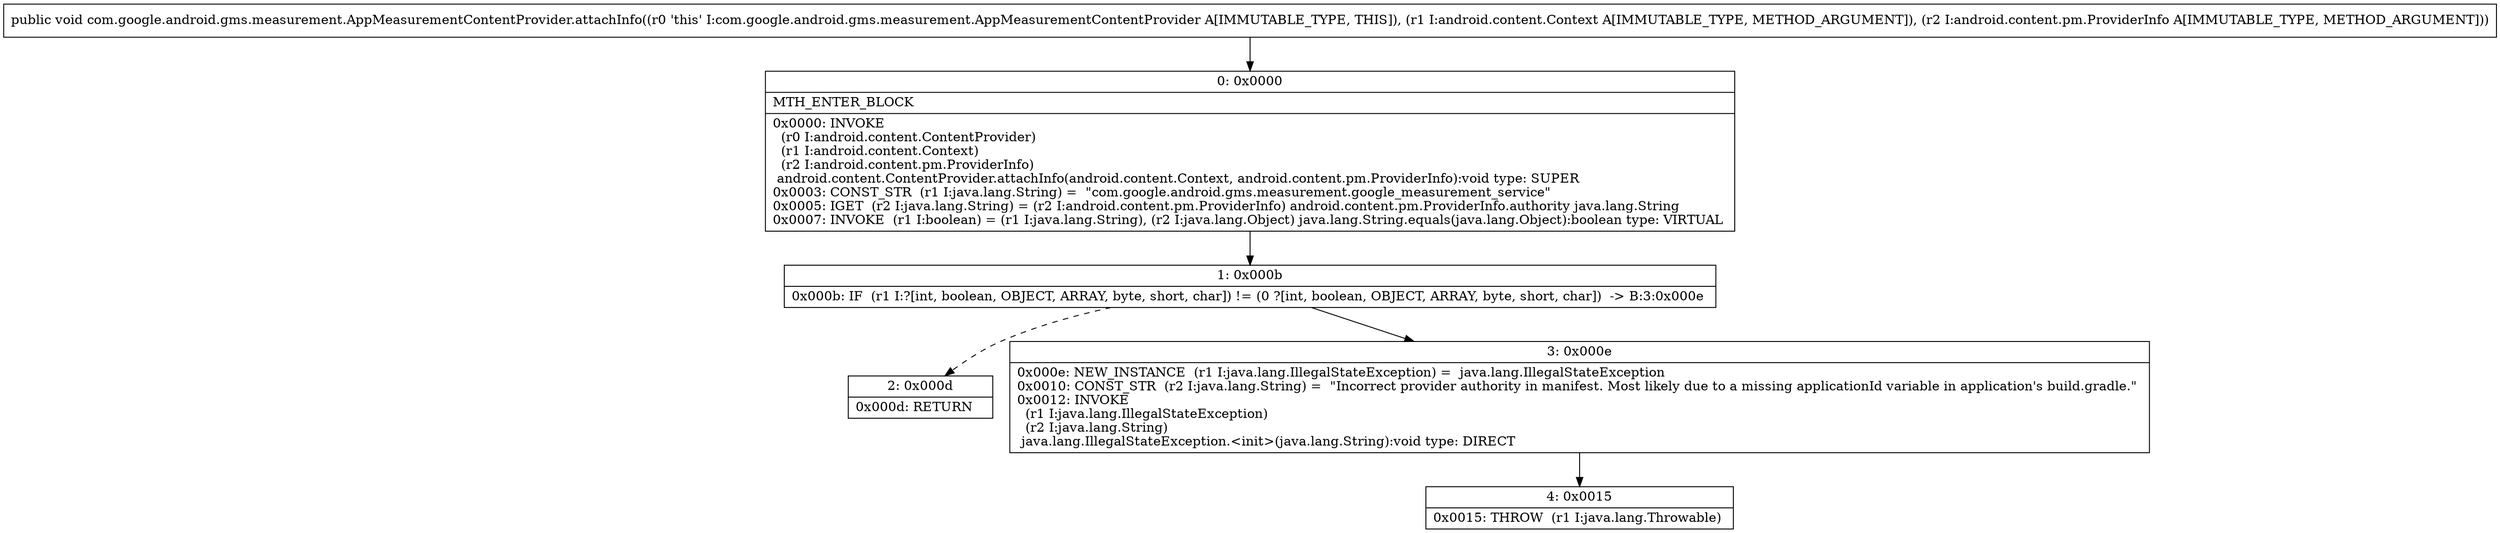 digraph "CFG forcom.google.android.gms.measurement.AppMeasurementContentProvider.attachInfo(Landroid\/content\/Context;Landroid\/content\/pm\/ProviderInfo;)V" {
Node_0 [shape=record,label="{0\:\ 0x0000|MTH_ENTER_BLOCK\l|0x0000: INVOKE  \l  (r0 I:android.content.ContentProvider)\l  (r1 I:android.content.Context)\l  (r2 I:android.content.pm.ProviderInfo)\l android.content.ContentProvider.attachInfo(android.content.Context, android.content.pm.ProviderInfo):void type: SUPER \l0x0003: CONST_STR  (r1 I:java.lang.String) =  \"com.google.android.gms.measurement.google_measurement_service\" \l0x0005: IGET  (r2 I:java.lang.String) = (r2 I:android.content.pm.ProviderInfo) android.content.pm.ProviderInfo.authority java.lang.String \l0x0007: INVOKE  (r1 I:boolean) = (r1 I:java.lang.String), (r2 I:java.lang.Object) java.lang.String.equals(java.lang.Object):boolean type: VIRTUAL \l}"];
Node_1 [shape=record,label="{1\:\ 0x000b|0x000b: IF  (r1 I:?[int, boolean, OBJECT, ARRAY, byte, short, char]) != (0 ?[int, boolean, OBJECT, ARRAY, byte, short, char])  \-\> B:3:0x000e \l}"];
Node_2 [shape=record,label="{2\:\ 0x000d|0x000d: RETURN   \l}"];
Node_3 [shape=record,label="{3\:\ 0x000e|0x000e: NEW_INSTANCE  (r1 I:java.lang.IllegalStateException) =  java.lang.IllegalStateException \l0x0010: CONST_STR  (r2 I:java.lang.String) =  \"Incorrect provider authority in manifest. Most likely due to a missing applicationId variable in application's build.gradle.\" \l0x0012: INVOKE  \l  (r1 I:java.lang.IllegalStateException)\l  (r2 I:java.lang.String)\l java.lang.IllegalStateException.\<init\>(java.lang.String):void type: DIRECT \l}"];
Node_4 [shape=record,label="{4\:\ 0x0015|0x0015: THROW  (r1 I:java.lang.Throwable) \l}"];
MethodNode[shape=record,label="{public void com.google.android.gms.measurement.AppMeasurementContentProvider.attachInfo((r0 'this' I:com.google.android.gms.measurement.AppMeasurementContentProvider A[IMMUTABLE_TYPE, THIS]), (r1 I:android.content.Context A[IMMUTABLE_TYPE, METHOD_ARGUMENT]), (r2 I:android.content.pm.ProviderInfo A[IMMUTABLE_TYPE, METHOD_ARGUMENT])) }"];
MethodNode -> Node_0;
Node_0 -> Node_1;
Node_1 -> Node_2[style=dashed];
Node_1 -> Node_3;
Node_3 -> Node_4;
}

